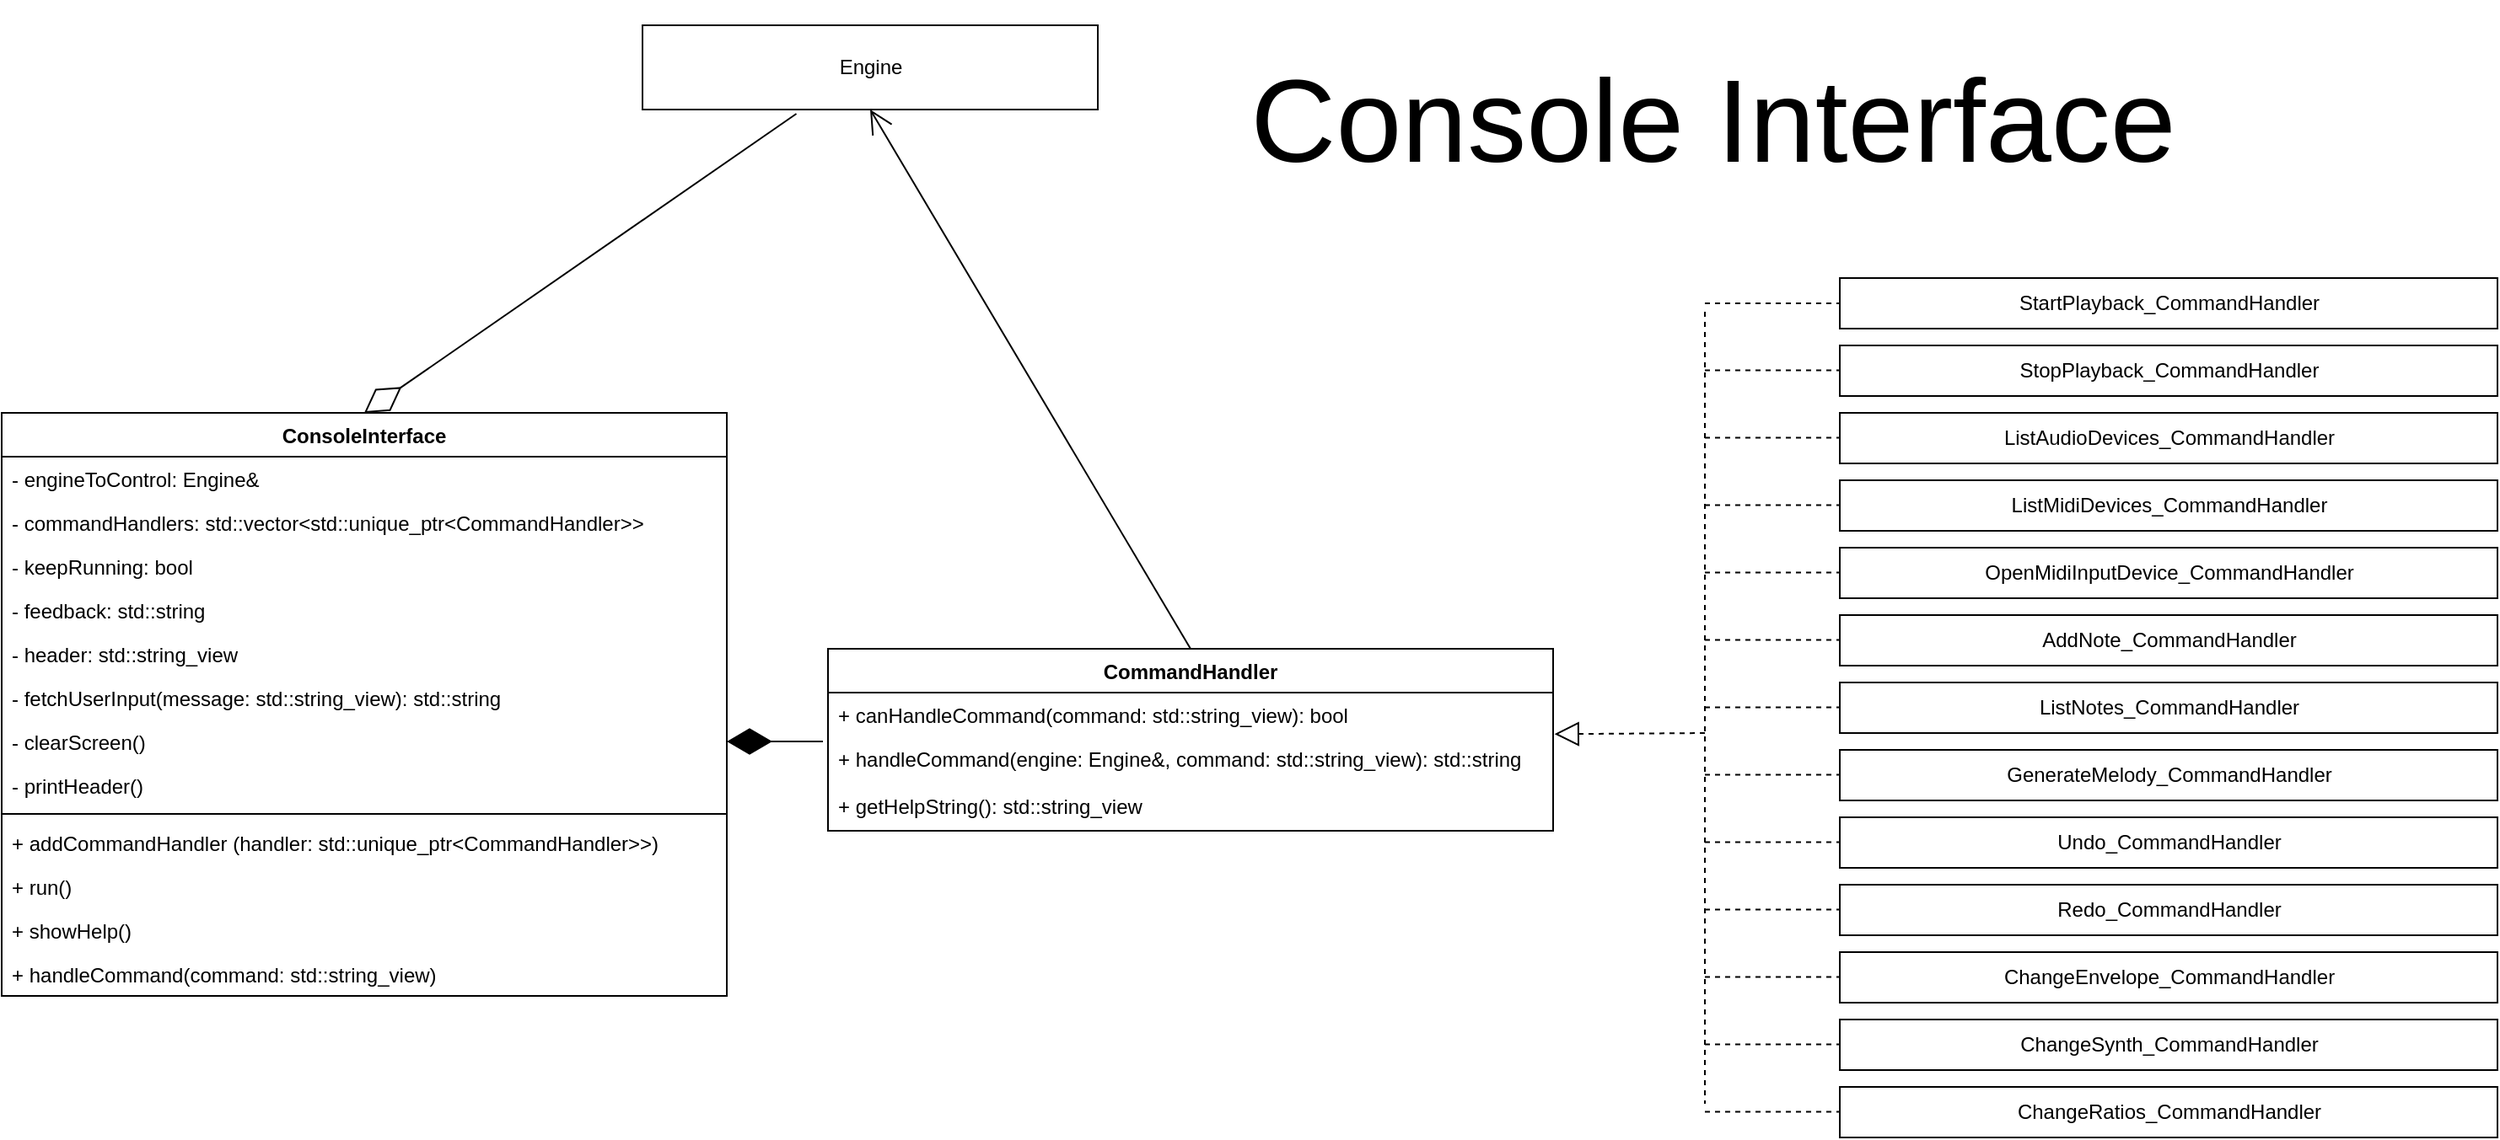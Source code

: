 <mxfile version="13.9.9" type="device"><diagram id="C5RBs43oDa-KdzZeNtuy" name="Page-1"><mxGraphModel dx="1722" dy="1010" grid="1" gridSize="10" guides="1" tooltips="1" connect="1" arrows="1" fold="1" page="1" pageScale="1" pageWidth="3300" pageHeight="4681" math="0" shadow="0"><root><mxCell id="WIyWlLk6GJQsqaUBKTNV-0"/><mxCell id="WIyWlLk6GJQsqaUBKTNV-1" parent="WIyWlLk6GJQsqaUBKTNV-0"/><mxCell id="DmJBo4uqNr-l3-LbE32e-0" value="ConsoleInterface" style="swimlane;fontStyle=1;align=center;verticalAlign=top;childLayout=stackLayout;horizontal=1;startSize=26;horizontalStack=0;resizeParent=1;resizeParentMax=0;resizeLast=0;collapsible=1;marginBottom=0;" vertex="1" parent="WIyWlLk6GJQsqaUBKTNV-1"><mxGeometry x="630" y="320" width="430" height="346" as="geometry"/></mxCell><mxCell id="DmJBo4uqNr-l3-LbE32e-1" value="- engineToControl: Engine&amp;" style="text;strokeColor=none;fillColor=none;align=left;verticalAlign=top;spacingLeft=4;spacingRight=4;overflow=hidden;rotatable=0;points=[[0,0.5],[1,0.5]];portConstraint=eastwest;" vertex="1" parent="DmJBo4uqNr-l3-LbE32e-0"><mxGeometry y="26" width="430" height="26" as="geometry"/></mxCell><mxCell id="DmJBo4uqNr-l3-LbE32e-4" value="- commandHandlers: std::vector&lt;std::unique_ptr&lt;CommandHandler&gt;&gt;" style="text;strokeColor=none;fillColor=none;align=left;verticalAlign=top;spacingLeft=4;spacingRight=4;overflow=hidden;rotatable=0;points=[[0,0.5],[1,0.5]];portConstraint=eastwest;" vertex="1" parent="DmJBo4uqNr-l3-LbE32e-0"><mxGeometry y="52" width="430" height="26" as="geometry"/></mxCell><mxCell id="DmJBo4uqNr-l3-LbE32e-5" value="- keepRunning: bool" style="text;strokeColor=none;fillColor=none;align=left;verticalAlign=top;spacingLeft=4;spacingRight=4;overflow=hidden;rotatable=0;points=[[0,0.5],[1,0.5]];portConstraint=eastwest;" vertex="1" parent="DmJBo4uqNr-l3-LbE32e-0"><mxGeometry y="78" width="430" height="26" as="geometry"/></mxCell><mxCell id="DmJBo4uqNr-l3-LbE32e-6" value="- feedback: std::string" style="text;strokeColor=none;fillColor=none;align=left;verticalAlign=top;spacingLeft=4;spacingRight=4;overflow=hidden;rotatable=0;points=[[0,0.5],[1,0.5]];portConstraint=eastwest;" vertex="1" parent="DmJBo4uqNr-l3-LbE32e-0"><mxGeometry y="104" width="430" height="26" as="geometry"/></mxCell><mxCell id="DmJBo4uqNr-l3-LbE32e-7" value="- header: std::string_view" style="text;strokeColor=none;fillColor=none;align=left;verticalAlign=top;spacingLeft=4;spacingRight=4;overflow=hidden;rotatable=0;points=[[0,0.5],[1,0.5]];portConstraint=eastwest;" vertex="1" parent="DmJBo4uqNr-l3-LbE32e-0"><mxGeometry y="130" width="430" height="26" as="geometry"/></mxCell><mxCell id="DmJBo4uqNr-l3-LbE32e-10" value="- fetchUserInput(message: std::string_view): std::string" style="text;strokeColor=none;fillColor=none;align=left;verticalAlign=top;spacingLeft=4;spacingRight=4;overflow=hidden;rotatable=0;points=[[0,0.5],[1,0.5]];portConstraint=eastwest;" vertex="1" parent="DmJBo4uqNr-l3-LbE32e-0"><mxGeometry y="156" width="430" height="26" as="geometry"/></mxCell><mxCell id="DmJBo4uqNr-l3-LbE32e-11" value="- clearScreen()" style="text;strokeColor=none;fillColor=none;align=left;verticalAlign=top;spacingLeft=4;spacingRight=4;overflow=hidden;rotatable=0;points=[[0,0.5],[1,0.5]];portConstraint=eastwest;" vertex="1" parent="DmJBo4uqNr-l3-LbE32e-0"><mxGeometry y="182" width="430" height="26" as="geometry"/></mxCell><mxCell id="DmJBo4uqNr-l3-LbE32e-12" value="- printHeader()" style="text;strokeColor=none;fillColor=none;align=left;verticalAlign=top;spacingLeft=4;spacingRight=4;overflow=hidden;rotatable=0;points=[[0,0.5],[1,0.5]];portConstraint=eastwest;" vertex="1" parent="DmJBo4uqNr-l3-LbE32e-0"><mxGeometry y="208" width="430" height="26" as="geometry"/></mxCell><mxCell id="DmJBo4uqNr-l3-LbE32e-2" value="" style="line;strokeWidth=1;fillColor=none;align=left;verticalAlign=middle;spacingTop=-1;spacingLeft=3;spacingRight=3;rotatable=0;labelPosition=right;points=[];portConstraint=eastwest;" vertex="1" parent="DmJBo4uqNr-l3-LbE32e-0"><mxGeometry y="234" width="430" height="8" as="geometry"/></mxCell><mxCell id="DmJBo4uqNr-l3-LbE32e-3" value="+ addCommandHandler (handler: std::unique_ptr&lt;CommandHandler&gt;&gt;)" style="text;strokeColor=none;fillColor=none;align=left;verticalAlign=top;spacingLeft=4;spacingRight=4;overflow=hidden;rotatable=0;points=[[0,0.5],[1,0.5]];portConstraint=eastwest;" vertex="1" parent="DmJBo4uqNr-l3-LbE32e-0"><mxGeometry y="242" width="430" height="26" as="geometry"/></mxCell><mxCell id="DmJBo4uqNr-l3-LbE32e-8" value="+ run()" style="text;strokeColor=none;fillColor=none;align=left;verticalAlign=top;spacingLeft=4;spacingRight=4;overflow=hidden;rotatable=0;points=[[0,0.5],[1,0.5]];portConstraint=eastwest;" vertex="1" parent="DmJBo4uqNr-l3-LbE32e-0"><mxGeometry y="268" width="430" height="26" as="geometry"/></mxCell><mxCell id="DmJBo4uqNr-l3-LbE32e-9" value="+ showHelp()" style="text;strokeColor=none;fillColor=none;align=left;verticalAlign=top;spacingLeft=4;spacingRight=4;overflow=hidden;rotatable=0;points=[[0,0.5],[1,0.5]];portConstraint=eastwest;" vertex="1" parent="DmJBo4uqNr-l3-LbE32e-0"><mxGeometry y="294" width="430" height="26" as="geometry"/></mxCell><mxCell id="DmJBo4uqNr-l3-LbE32e-13" value="+ handleCommand(command: std::string_view)" style="text;strokeColor=none;fillColor=none;align=left;verticalAlign=top;spacingLeft=4;spacingRight=4;overflow=hidden;rotatable=0;points=[[0,0.5],[1,0.5]];portConstraint=eastwest;" vertex="1" parent="DmJBo4uqNr-l3-LbE32e-0"><mxGeometry y="320" width="430" height="26" as="geometry"/></mxCell><mxCell id="DmJBo4uqNr-l3-LbE32e-14" value="CommandHandler" style="swimlane;fontStyle=1;align=center;verticalAlign=top;childLayout=stackLayout;horizontal=1;startSize=26;horizontalStack=0;resizeParent=1;resizeParentMax=0;resizeLast=0;collapsible=1;marginBottom=0;" vertex="1" parent="WIyWlLk6GJQsqaUBKTNV-1"><mxGeometry x="1120" y="460" width="430" height="108" as="geometry"/></mxCell><mxCell id="DmJBo4uqNr-l3-LbE32e-15" value="+ canHandleCommand(command: std::string_view): bool" style="text;strokeColor=none;fillColor=none;align=left;verticalAlign=top;spacingLeft=4;spacingRight=4;overflow=hidden;rotatable=0;points=[[0,0.5],[1,0.5]];portConstraint=eastwest;" vertex="1" parent="DmJBo4uqNr-l3-LbE32e-14"><mxGeometry y="26" width="430" height="26" as="geometry"/></mxCell><mxCell id="DmJBo4uqNr-l3-LbE32e-18" value="+ handleCommand(engine: Engine&amp;, command: std::string_view): std::string" style="text;strokeColor=none;fillColor=none;align=left;verticalAlign=top;spacingLeft=4;spacingRight=4;overflow=hidden;rotatable=0;points=[[0,0.5],[1,0.5]];portConstraint=eastwest;" vertex="1" parent="DmJBo4uqNr-l3-LbE32e-14"><mxGeometry y="52" width="430" height="28" as="geometry"/></mxCell><mxCell id="DmJBo4uqNr-l3-LbE32e-19" value="+ getHelpString(): std::string_view" style="text;strokeColor=none;fillColor=none;align=left;verticalAlign=top;spacingLeft=4;spacingRight=4;overflow=hidden;rotatable=0;points=[[0,0.5],[1,0.5]];portConstraint=eastwest;" vertex="1" parent="DmJBo4uqNr-l3-LbE32e-14"><mxGeometry y="80" width="430" height="28" as="geometry"/></mxCell><mxCell id="DmJBo4uqNr-l3-LbE32e-20" value="Engine" style="html=1;" vertex="1" parent="WIyWlLk6GJQsqaUBKTNV-1"><mxGeometry x="1010" y="90" width="270" height="50" as="geometry"/></mxCell><mxCell id="DmJBo4uqNr-l3-LbE32e-22" value="" style="endArrow=diamondThin;endFill=1;endSize=24;html=1;entryX=1;entryY=0.5;entryDx=0;entryDy=0;exitX=-0.007;exitY=0.107;exitDx=0;exitDy=0;exitPerimeter=0;" edge="1" parent="WIyWlLk6GJQsqaUBKTNV-1" source="DmJBo4uqNr-l3-LbE32e-18" target="DmJBo4uqNr-l3-LbE32e-11"><mxGeometry width="160" relative="1" as="geometry"><mxPoint x="1180" y="490" as="sourcePoint"/><mxPoint x="1340" y="490" as="targetPoint"/></mxGeometry></mxCell><mxCell id="DmJBo4uqNr-l3-LbE32e-23" value="" style="endArrow=open;endFill=1;endSize=12;html=1;exitX=0.5;exitY=0;exitDx=0;exitDy=0;entryX=0.5;entryY=1;entryDx=0;entryDy=0;" edge="1" parent="WIyWlLk6GJQsqaUBKTNV-1" source="DmJBo4uqNr-l3-LbE32e-14" target="DmJBo4uqNr-l3-LbE32e-20"><mxGeometry width="160" relative="1" as="geometry"><mxPoint x="770" y="230" as="sourcePoint"/><mxPoint x="930" y="230" as="targetPoint"/></mxGeometry></mxCell><mxCell id="DmJBo4uqNr-l3-LbE32e-24" value="" style="endArrow=diamondThin;endFill=0;endSize=24;html=1;exitX=0.338;exitY=1.05;exitDx=0;exitDy=0;exitPerimeter=0;entryX=0.5;entryY=0;entryDx=0;entryDy=0;" edge="1" parent="WIyWlLk6GJQsqaUBKTNV-1" source="DmJBo4uqNr-l3-LbE32e-20" target="DmJBo4uqNr-l3-LbE32e-0"><mxGeometry width="160" relative="1" as="geometry"><mxPoint x="850" y="260" as="sourcePoint"/><mxPoint x="1010" y="260" as="targetPoint"/></mxGeometry></mxCell><mxCell id="DmJBo4uqNr-l3-LbE32e-33" value="&lt;span&gt;StartPlayback_CommandHandler&lt;/span&gt;" style="html=1;" vertex="1" parent="WIyWlLk6GJQsqaUBKTNV-1"><mxGeometry x="1720" y="240" width="390" height="30" as="geometry"/></mxCell><mxCell id="DmJBo4uqNr-l3-LbE32e-34" value="&lt;span&gt;StopPlayback_CommandHandler&lt;/span&gt;" style="html=1;" vertex="1" parent="WIyWlLk6GJQsqaUBKTNV-1"><mxGeometry x="1720" y="280" width="390" height="30" as="geometry"/></mxCell><mxCell id="DmJBo4uqNr-l3-LbE32e-46" value="&lt;span&gt;ListAudioDevices_CommandHandler&lt;/span&gt;" style="html=1;" vertex="1" parent="WIyWlLk6GJQsqaUBKTNV-1"><mxGeometry x="1720" y="320" width="390" height="30" as="geometry"/></mxCell><mxCell id="DmJBo4uqNr-l3-LbE32e-47" value="&lt;span&gt;ListMidiDevices_CommandHandler&lt;/span&gt;" style="html=1;" vertex="1" parent="WIyWlLk6GJQsqaUBKTNV-1"><mxGeometry x="1720" y="360" width="390" height="30" as="geometry"/></mxCell><mxCell id="DmJBo4uqNr-l3-LbE32e-48" value="&lt;span&gt;OpenMidiInputDevice_CommandHandler&lt;/span&gt;" style="html=1;" vertex="1" parent="WIyWlLk6GJQsqaUBKTNV-1"><mxGeometry x="1720" y="400" width="390" height="30" as="geometry"/></mxCell><mxCell id="DmJBo4uqNr-l3-LbE32e-49" value="&lt;span&gt;AddNote_CommandHandler&lt;/span&gt;" style="html=1;" vertex="1" parent="WIyWlLk6GJQsqaUBKTNV-1"><mxGeometry x="1720" y="440" width="390" height="30" as="geometry"/></mxCell><mxCell id="DmJBo4uqNr-l3-LbE32e-50" value="&lt;div&gt;ListNotes_CommandHandler&lt;/div&gt;" style="html=1;" vertex="1" parent="WIyWlLk6GJQsqaUBKTNV-1"><mxGeometry x="1720" y="480" width="390" height="30" as="geometry"/></mxCell><mxCell id="DmJBo4uqNr-l3-LbE32e-51" value="&lt;span&gt;GenerateMelody_CommandHandler&lt;/span&gt;" style="html=1;" vertex="1" parent="WIyWlLk6GJQsqaUBKTNV-1"><mxGeometry x="1720" y="520" width="390" height="30" as="geometry"/></mxCell><mxCell id="DmJBo4uqNr-l3-LbE32e-52" value="&lt;span&gt;Undo_CommandHandler&lt;/span&gt;" style="html=1;" vertex="1" parent="WIyWlLk6GJQsqaUBKTNV-1"><mxGeometry x="1720" y="560" width="390" height="30" as="geometry"/></mxCell><mxCell id="DmJBo4uqNr-l3-LbE32e-53" value="&lt;span&gt;Redo_CommandHandler&lt;/span&gt;" style="html=1;" vertex="1" parent="WIyWlLk6GJQsqaUBKTNV-1"><mxGeometry x="1720" y="600" width="390" height="30" as="geometry"/></mxCell><mxCell id="DmJBo4uqNr-l3-LbE32e-54" value="&lt;span&gt;ChangeEnvelope_CommandHandler&lt;/span&gt;" style="html=1;" vertex="1" parent="WIyWlLk6GJQsqaUBKTNV-1"><mxGeometry x="1720" y="640" width="390" height="30" as="geometry"/></mxCell><mxCell id="DmJBo4uqNr-l3-LbE32e-55" value="&lt;span&gt;ChangeSynth_CommandHandler&lt;/span&gt;" style="html=1;" vertex="1" parent="WIyWlLk6GJQsqaUBKTNV-1"><mxGeometry x="1720" y="680" width="390" height="30" as="geometry"/></mxCell><mxCell id="DmJBo4uqNr-l3-LbE32e-58" value="&lt;span&gt;ChangeRatios_CommandHandler&lt;/span&gt;" style="html=1;" vertex="1" parent="WIyWlLk6GJQsqaUBKTNV-1"><mxGeometry x="1720" y="720" width="390" height="30" as="geometry"/></mxCell><mxCell id="DmJBo4uqNr-l3-LbE32e-60" value="" style="endArrow=none;dashed=1;html=1;entryX=0;entryY=0.5;entryDx=0;entryDy=0;" edge="1" parent="WIyWlLk6GJQsqaUBKTNV-1" target="DmJBo4uqNr-l3-LbE32e-33"><mxGeometry width="50" height="50" relative="1" as="geometry"><mxPoint x="1640" y="255" as="sourcePoint"/><mxPoint x="1630" y="310" as="targetPoint"/></mxGeometry></mxCell><mxCell id="DmJBo4uqNr-l3-LbE32e-61" value="" style="endArrow=none;dashed=1;html=1;entryX=0;entryY=0.5;entryDx=0;entryDy=0;" edge="1" parent="WIyWlLk6GJQsqaUBKTNV-1"><mxGeometry width="50" height="50" relative="1" as="geometry"><mxPoint x="1640" y="294.76" as="sourcePoint"/><mxPoint x="1720" y="294.76" as="targetPoint"/></mxGeometry></mxCell><mxCell id="DmJBo4uqNr-l3-LbE32e-62" value="" style="endArrow=none;dashed=1;html=1;entryX=0;entryY=0.5;entryDx=0;entryDy=0;" edge="1" parent="WIyWlLk6GJQsqaUBKTNV-1"><mxGeometry width="50" height="50" relative="1" as="geometry"><mxPoint x="1640" y="334.76" as="sourcePoint"/><mxPoint x="1720" y="334.76" as="targetPoint"/></mxGeometry></mxCell><mxCell id="DmJBo4uqNr-l3-LbE32e-63" value="" style="endArrow=none;dashed=1;html=1;entryX=0;entryY=0.5;entryDx=0;entryDy=0;" edge="1" parent="WIyWlLk6GJQsqaUBKTNV-1"><mxGeometry width="50" height="50" relative="1" as="geometry"><mxPoint x="1640" y="374.76" as="sourcePoint"/><mxPoint x="1720" y="374.76" as="targetPoint"/></mxGeometry></mxCell><mxCell id="DmJBo4uqNr-l3-LbE32e-64" value="" style="endArrow=none;dashed=1;html=1;entryX=0;entryY=0.5;entryDx=0;entryDy=0;" edge="1" parent="WIyWlLk6GJQsqaUBKTNV-1"><mxGeometry width="50" height="50" relative="1" as="geometry"><mxPoint x="1640" y="414.76" as="sourcePoint"/><mxPoint x="1720" y="414.76" as="targetPoint"/></mxGeometry></mxCell><mxCell id="DmJBo4uqNr-l3-LbE32e-65" value="" style="endArrow=none;dashed=1;html=1;entryX=0;entryY=0.5;entryDx=0;entryDy=0;" edge="1" parent="WIyWlLk6GJQsqaUBKTNV-1"><mxGeometry width="50" height="50" relative="1" as="geometry"><mxPoint x="1640" y="454.76" as="sourcePoint"/><mxPoint x="1720" y="454.76" as="targetPoint"/></mxGeometry></mxCell><mxCell id="DmJBo4uqNr-l3-LbE32e-66" value="" style="endArrow=none;dashed=1;html=1;entryX=0;entryY=0.5;entryDx=0;entryDy=0;" edge="1" parent="WIyWlLk6GJQsqaUBKTNV-1"><mxGeometry width="50" height="50" relative="1" as="geometry"><mxPoint x="1640" y="494.76" as="sourcePoint"/><mxPoint x="1720" y="494.76" as="targetPoint"/></mxGeometry></mxCell><mxCell id="DmJBo4uqNr-l3-LbE32e-67" value="" style="endArrow=none;dashed=1;html=1;entryX=0;entryY=0.5;entryDx=0;entryDy=0;" edge="1" parent="WIyWlLk6GJQsqaUBKTNV-1"><mxGeometry width="50" height="50" relative="1" as="geometry"><mxPoint x="1640" y="534.76" as="sourcePoint"/><mxPoint x="1720" y="534.76" as="targetPoint"/></mxGeometry></mxCell><mxCell id="DmJBo4uqNr-l3-LbE32e-68" value="" style="endArrow=none;dashed=1;html=1;entryX=0;entryY=0.5;entryDx=0;entryDy=0;" edge="1" parent="WIyWlLk6GJQsqaUBKTNV-1"><mxGeometry width="50" height="50" relative="1" as="geometry"><mxPoint x="1640" y="574.76" as="sourcePoint"/><mxPoint x="1720" y="574.76" as="targetPoint"/></mxGeometry></mxCell><mxCell id="DmJBo4uqNr-l3-LbE32e-69" value="" style="endArrow=none;dashed=1;html=1;entryX=0;entryY=0.5;entryDx=0;entryDy=0;" edge="1" parent="WIyWlLk6GJQsqaUBKTNV-1"><mxGeometry width="50" height="50" relative="1" as="geometry"><mxPoint x="1640" y="614.76" as="sourcePoint"/><mxPoint x="1720" y="614.76" as="targetPoint"/></mxGeometry></mxCell><mxCell id="DmJBo4uqNr-l3-LbE32e-70" value="" style="endArrow=none;dashed=1;html=1;entryX=0;entryY=0.5;entryDx=0;entryDy=0;" edge="1" parent="WIyWlLk6GJQsqaUBKTNV-1"><mxGeometry width="50" height="50" relative="1" as="geometry"><mxPoint x="1640" y="654.76" as="sourcePoint"/><mxPoint x="1720" y="654.76" as="targetPoint"/></mxGeometry></mxCell><mxCell id="DmJBo4uqNr-l3-LbE32e-71" value="" style="endArrow=none;dashed=1;html=1;entryX=0;entryY=0.5;entryDx=0;entryDy=0;" edge="1" parent="WIyWlLk6GJQsqaUBKTNV-1"><mxGeometry width="50" height="50" relative="1" as="geometry"><mxPoint x="1640" y="694.76" as="sourcePoint"/><mxPoint x="1720" y="694.76" as="targetPoint"/></mxGeometry></mxCell><mxCell id="DmJBo4uqNr-l3-LbE32e-72" value="" style="endArrow=none;dashed=1;html=1;entryX=0;entryY=0.5;entryDx=0;entryDy=0;" edge="1" parent="WIyWlLk6GJQsqaUBKTNV-1"><mxGeometry width="50" height="50" relative="1" as="geometry"><mxPoint x="1640" y="734.76" as="sourcePoint"/><mxPoint x="1720" y="734.76" as="targetPoint"/></mxGeometry></mxCell><mxCell id="DmJBo4uqNr-l3-LbE32e-73" value="" style="endArrow=none;dashed=1;html=1;" edge="1" parent="WIyWlLk6GJQsqaUBKTNV-1"><mxGeometry width="50" height="50" relative="1" as="geometry"><mxPoint x="1640" y="260" as="sourcePoint"/><mxPoint x="1640" y="730" as="targetPoint"/></mxGeometry></mxCell><mxCell id="DmJBo4uqNr-l3-LbE32e-74" value="" style="endArrow=block;dashed=1;endFill=0;endSize=12;html=1;entryX=1.002;entryY=0.947;entryDx=0;entryDy=0;entryPerimeter=0;" edge="1" parent="WIyWlLk6GJQsqaUBKTNV-1" target="DmJBo4uqNr-l3-LbE32e-15"><mxGeometry width="160" relative="1" as="geometry"><mxPoint x="1640" y="510" as="sourcePoint"/><mxPoint x="1570" y="650" as="targetPoint"/></mxGeometry></mxCell><mxCell id="DmJBo4uqNr-l3-LbE32e-75" value="&lt;font style=&quot;font-size: 70px&quot;&gt;Console Interface&lt;/font&gt;" style="text;html=1;strokeColor=none;fillColor=none;align=center;verticalAlign=middle;whiteSpace=wrap;rounded=0;fontSize=100;" vertex="1" parent="WIyWlLk6GJQsqaUBKTNV-1"><mxGeometry x="1360" y="90" width="570" height="90" as="geometry"/></mxCell></root></mxGraphModel></diagram></mxfile>